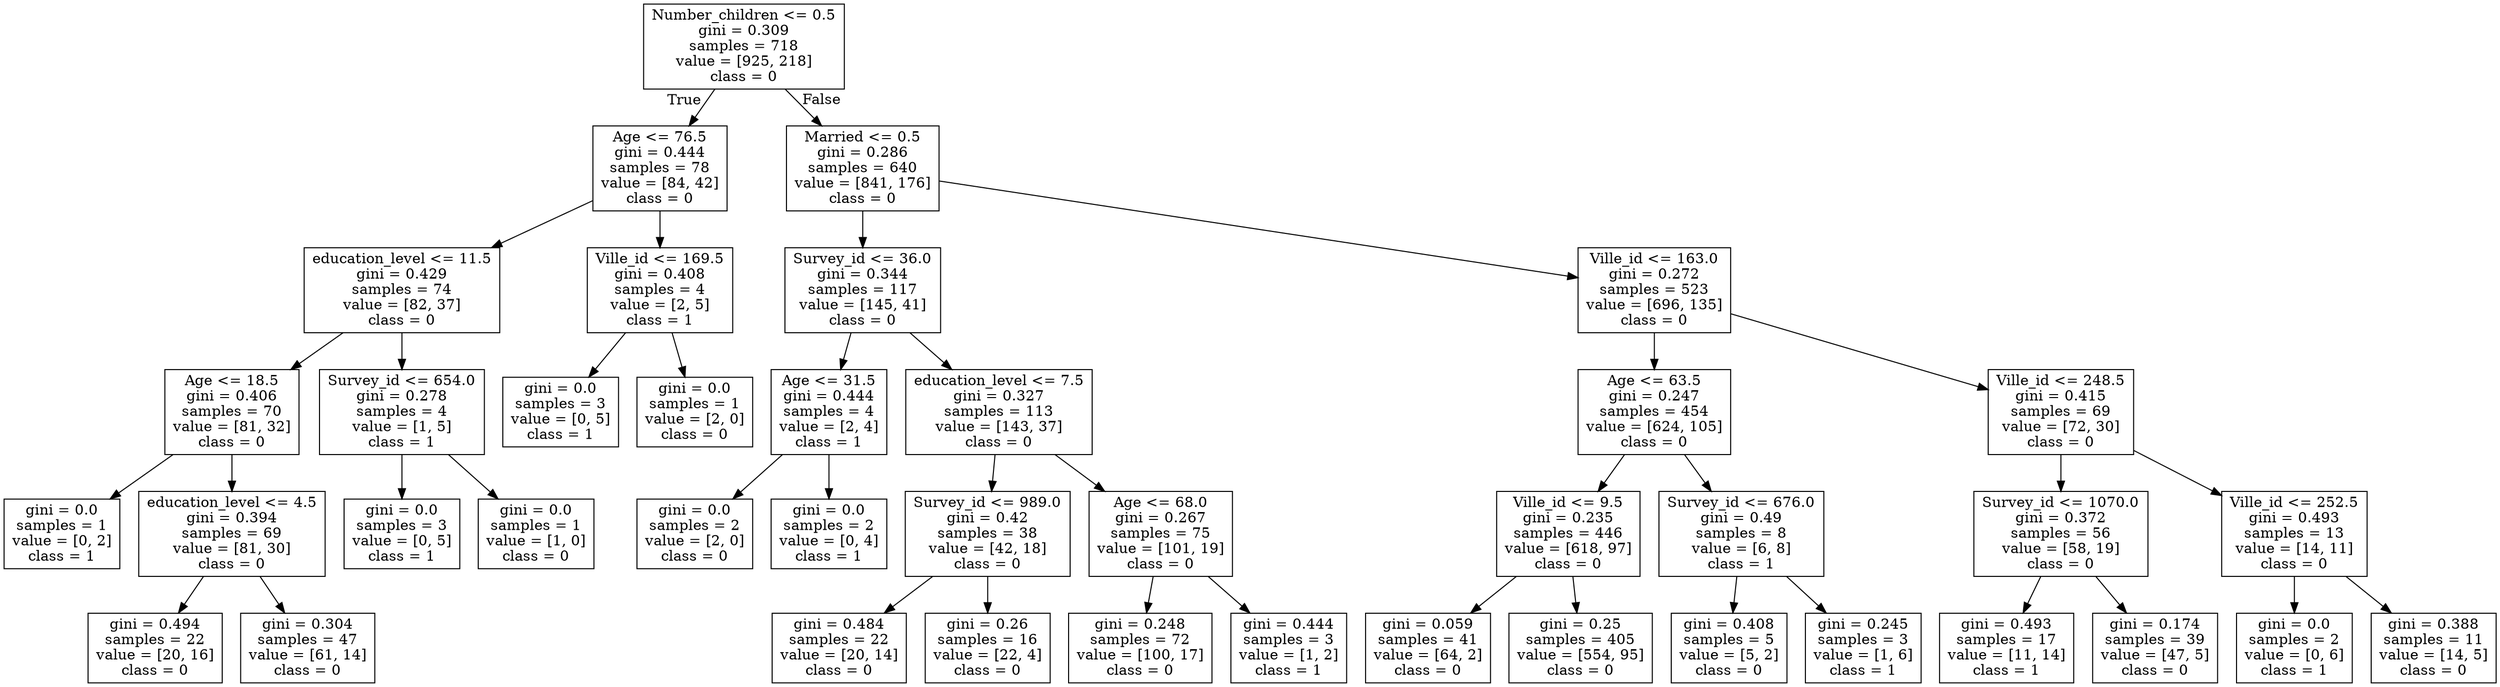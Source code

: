 digraph Tree {
node [shape=box] ;
0 [label="Number_children <= 0.5\ngini = 0.309\nsamples = 718\nvalue = [925, 218]\nclass = 0"] ;
1 [label="Age <= 76.5\ngini = 0.444\nsamples = 78\nvalue = [84, 42]\nclass = 0"] ;
0 -> 1 [labeldistance=2.5, labelangle=45, headlabel="True"] ;
2 [label="education_level <= 11.5\ngini = 0.429\nsamples = 74\nvalue = [82, 37]\nclass = 0"] ;
1 -> 2 ;
3 [label="Age <= 18.5\ngini = 0.406\nsamples = 70\nvalue = [81, 32]\nclass = 0"] ;
2 -> 3 ;
4 [label="gini = 0.0\nsamples = 1\nvalue = [0, 2]\nclass = 1"] ;
3 -> 4 ;
5 [label="education_level <= 4.5\ngini = 0.394\nsamples = 69\nvalue = [81, 30]\nclass = 0"] ;
3 -> 5 ;
6 [label="gini = 0.494\nsamples = 22\nvalue = [20, 16]\nclass = 0"] ;
5 -> 6 ;
7 [label="gini = 0.304\nsamples = 47\nvalue = [61, 14]\nclass = 0"] ;
5 -> 7 ;
8 [label="Survey_id <= 654.0\ngini = 0.278\nsamples = 4\nvalue = [1, 5]\nclass = 1"] ;
2 -> 8 ;
9 [label="gini = 0.0\nsamples = 3\nvalue = [0, 5]\nclass = 1"] ;
8 -> 9 ;
10 [label="gini = 0.0\nsamples = 1\nvalue = [1, 0]\nclass = 0"] ;
8 -> 10 ;
11 [label="Ville_id <= 169.5\ngini = 0.408\nsamples = 4\nvalue = [2, 5]\nclass = 1"] ;
1 -> 11 ;
12 [label="gini = 0.0\nsamples = 3\nvalue = [0, 5]\nclass = 1"] ;
11 -> 12 ;
13 [label="gini = 0.0\nsamples = 1\nvalue = [2, 0]\nclass = 0"] ;
11 -> 13 ;
14 [label="Married <= 0.5\ngini = 0.286\nsamples = 640\nvalue = [841, 176]\nclass = 0"] ;
0 -> 14 [labeldistance=2.5, labelangle=-45, headlabel="False"] ;
15 [label="Survey_id <= 36.0\ngini = 0.344\nsamples = 117\nvalue = [145, 41]\nclass = 0"] ;
14 -> 15 ;
16 [label="Age <= 31.5\ngini = 0.444\nsamples = 4\nvalue = [2, 4]\nclass = 1"] ;
15 -> 16 ;
17 [label="gini = 0.0\nsamples = 2\nvalue = [2, 0]\nclass = 0"] ;
16 -> 17 ;
18 [label="gini = 0.0\nsamples = 2\nvalue = [0, 4]\nclass = 1"] ;
16 -> 18 ;
19 [label="education_level <= 7.5\ngini = 0.327\nsamples = 113\nvalue = [143, 37]\nclass = 0"] ;
15 -> 19 ;
20 [label="Survey_id <= 989.0\ngini = 0.42\nsamples = 38\nvalue = [42, 18]\nclass = 0"] ;
19 -> 20 ;
21 [label="gini = 0.484\nsamples = 22\nvalue = [20, 14]\nclass = 0"] ;
20 -> 21 ;
22 [label="gini = 0.26\nsamples = 16\nvalue = [22, 4]\nclass = 0"] ;
20 -> 22 ;
23 [label="Age <= 68.0\ngini = 0.267\nsamples = 75\nvalue = [101, 19]\nclass = 0"] ;
19 -> 23 ;
24 [label="gini = 0.248\nsamples = 72\nvalue = [100, 17]\nclass = 0"] ;
23 -> 24 ;
25 [label="gini = 0.444\nsamples = 3\nvalue = [1, 2]\nclass = 1"] ;
23 -> 25 ;
26 [label="Ville_id <= 163.0\ngini = 0.272\nsamples = 523\nvalue = [696, 135]\nclass = 0"] ;
14 -> 26 ;
27 [label="Age <= 63.5\ngini = 0.247\nsamples = 454\nvalue = [624, 105]\nclass = 0"] ;
26 -> 27 ;
28 [label="Ville_id <= 9.5\ngini = 0.235\nsamples = 446\nvalue = [618, 97]\nclass = 0"] ;
27 -> 28 ;
29 [label="gini = 0.059\nsamples = 41\nvalue = [64, 2]\nclass = 0"] ;
28 -> 29 ;
30 [label="gini = 0.25\nsamples = 405\nvalue = [554, 95]\nclass = 0"] ;
28 -> 30 ;
31 [label="Survey_id <= 676.0\ngini = 0.49\nsamples = 8\nvalue = [6, 8]\nclass = 1"] ;
27 -> 31 ;
32 [label="gini = 0.408\nsamples = 5\nvalue = [5, 2]\nclass = 0"] ;
31 -> 32 ;
33 [label="gini = 0.245\nsamples = 3\nvalue = [1, 6]\nclass = 1"] ;
31 -> 33 ;
34 [label="Ville_id <= 248.5\ngini = 0.415\nsamples = 69\nvalue = [72, 30]\nclass = 0"] ;
26 -> 34 ;
35 [label="Survey_id <= 1070.0\ngini = 0.372\nsamples = 56\nvalue = [58, 19]\nclass = 0"] ;
34 -> 35 ;
36 [label="gini = 0.493\nsamples = 17\nvalue = [11, 14]\nclass = 1"] ;
35 -> 36 ;
37 [label="gini = 0.174\nsamples = 39\nvalue = [47, 5]\nclass = 0"] ;
35 -> 37 ;
38 [label="Ville_id <= 252.5\ngini = 0.493\nsamples = 13\nvalue = [14, 11]\nclass = 0"] ;
34 -> 38 ;
39 [label="gini = 0.0\nsamples = 2\nvalue = [0, 6]\nclass = 1"] ;
38 -> 39 ;
40 [label="gini = 0.388\nsamples = 11\nvalue = [14, 5]\nclass = 0"] ;
38 -> 40 ;
}